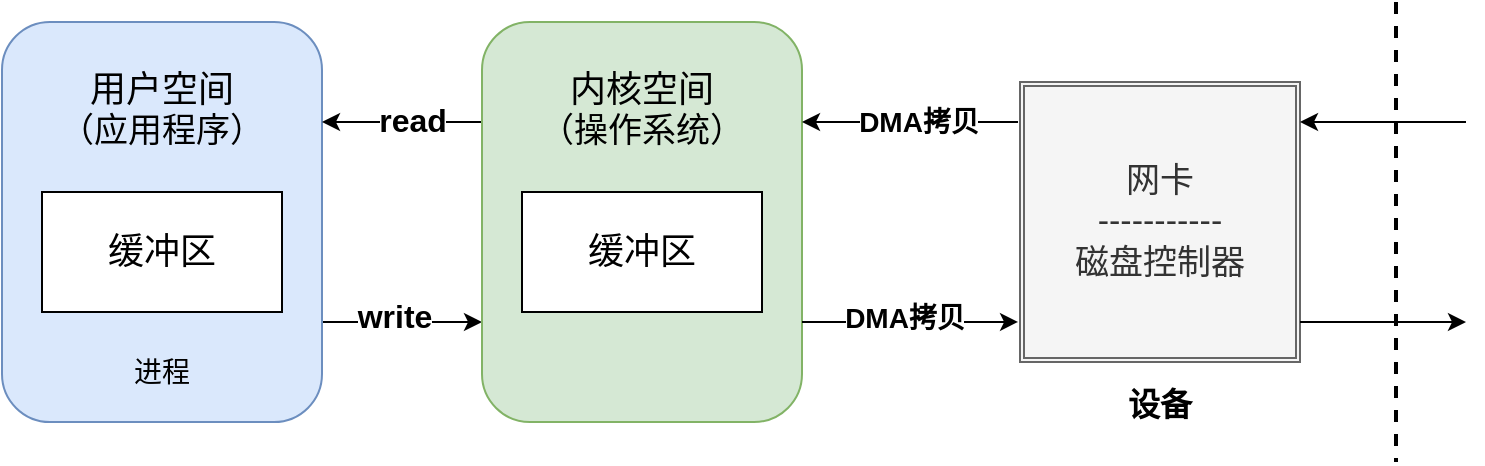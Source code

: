 <mxfile version="24.4.10" type="github">
  <diagram name="第 1 页" id="F8EUJ6ux7F7tLlqP0rrG">
    <mxGraphModel dx="964" dy="749" grid="1" gridSize="10" guides="1" tooltips="1" connect="1" arrows="1" fold="1" page="1" pageScale="1" pageWidth="827" pageHeight="1169" math="0" shadow="0">
      <root>
        <mxCell id="0" />
        <mxCell id="1" parent="0" />
        <mxCell id="jOjH2s--IJH2-tkYFPRQ-20" style="edgeStyle=orthogonalEdgeStyle;rounded=0;orthogonalLoop=1;jettySize=auto;html=1;exitX=1;exitY=0.75;exitDx=0;exitDy=0;entryX=0;entryY=0.75;entryDx=0;entryDy=0;" edge="1" parent="1" source="jOjH2s--IJH2-tkYFPRQ-2" target="jOjH2s--IJH2-tkYFPRQ-7">
          <mxGeometry relative="1" as="geometry" />
        </mxCell>
        <mxCell id="jOjH2s--IJH2-tkYFPRQ-21" value="&lt;font style=&quot;font-size: 16px;&quot;&gt;&lt;b&gt;write&lt;/b&gt;&lt;/font&gt;" style="edgeLabel;html=1;align=center;verticalAlign=middle;resizable=0;points=[];" vertex="1" connectable="0" parent="jOjH2s--IJH2-tkYFPRQ-20">
          <mxGeometry x="-0.1" y="3" relative="1" as="geometry">
            <mxPoint as="offset" />
          </mxGeometry>
        </mxCell>
        <mxCell id="jOjH2s--IJH2-tkYFPRQ-2" value="" style="rounded=1;whiteSpace=wrap;html=1;fillColor=#dae8fc;strokeColor=#6c8ebf;" vertex="1" parent="1">
          <mxGeometry x="40" y="120" width="160" height="200" as="geometry" />
        </mxCell>
        <mxCell id="jOjH2s--IJH2-tkYFPRQ-4" value="&lt;font style=&quot;font-size: 18px;&quot;&gt;缓冲区&lt;/font&gt;" style="rounded=0;whiteSpace=wrap;html=1;" vertex="1" parent="1">
          <mxGeometry x="60" y="205" width="120" height="60" as="geometry" />
        </mxCell>
        <mxCell id="jOjH2s--IJH2-tkYFPRQ-5" value="&lt;font style=&quot;font-size: 18px;&quot;&gt;用户空间&lt;/font&gt;&lt;div&gt;&lt;font style=&quot;font-size: 17px;&quot;&gt;（应用程序）&lt;/font&gt;&lt;/div&gt;" style="text;strokeColor=none;align=center;fillColor=none;html=1;verticalAlign=middle;whiteSpace=wrap;rounded=0;" vertex="1" parent="1">
          <mxGeometry x="50" y="144" width="140" height="40" as="geometry" />
        </mxCell>
        <mxCell id="jOjH2s--IJH2-tkYFPRQ-6" value="&lt;font style=&quot;font-size: 14px;&quot;&gt;进程&lt;/font&gt;" style="text;strokeColor=none;align=center;fillColor=none;html=1;verticalAlign=middle;whiteSpace=wrap;rounded=0;" vertex="1" parent="1">
          <mxGeometry x="90" y="280" width="60" height="30" as="geometry" />
        </mxCell>
        <mxCell id="jOjH2s--IJH2-tkYFPRQ-18" style="edgeStyle=orthogonalEdgeStyle;rounded=0;orthogonalLoop=1;jettySize=auto;html=1;exitX=0;exitY=0.25;exitDx=0;exitDy=0;entryX=1;entryY=0.25;entryDx=0;entryDy=0;" edge="1" parent="1" source="jOjH2s--IJH2-tkYFPRQ-7" target="jOjH2s--IJH2-tkYFPRQ-2">
          <mxGeometry relative="1" as="geometry" />
        </mxCell>
        <mxCell id="jOjH2s--IJH2-tkYFPRQ-19" value="&lt;font style=&quot;font-size: 16px;&quot;&gt;&lt;b&gt;read&lt;/b&gt;&lt;/font&gt;" style="edgeLabel;html=1;align=center;verticalAlign=middle;resizable=0;points=[];" vertex="1" connectable="0" parent="jOjH2s--IJH2-tkYFPRQ-18">
          <mxGeometry x="-0.125" y="-1" relative="1" as="geometry">
            <mxPoint as="offset" />
          </mxGeometry>
        </mxCell>
        <mxCell id="jOjH2s--IJH2-tkYFPRQ-7" value="" style="rounded=1;whiteSpace=wrap;html=1;fillColor=#d5e8d4;strokeColor=#82b366;" vertex="1" parent="1">
          <mxGeometry x="280" y="120" width="160" height="200" as="geometry" />
        </mxCell>
        <mxCell id="jOjH2s--IJH2-tkYFPRQ-8" value="&lt;font style=&quot;font-size: 18px;&quot;&gt;缓冲区&lt;/font&gt;" style="rounded=0;whiteSpace=wrap;html=1;" vertex="1" parent="1">
          <mxGeometry x="300" y="205" width="120" height="60" as="geometry" />
        </mxCell>
        <mxCell id="jOjH2s--IJH2-tkYFPRQ-9" value="&lt;font style=&quot;font-size: 18px;&quot;&gt;内核空间&lt;/font&gt;&lt;div&gt;&lt;font style=&quot;font-size: 17px;&quot;&gt;（操作系统）&lt;/font&gt;&lt;/div&gt;" style="text;strokeColor=none;align=center;fillColor=none;html=1;verticalAlign=middle;whiteSpace=wrap;rounded=0;" vertex="1" parent="1">
          <mxGeometry x="290" y="144" width="140" height="40" as="geometry" />
        </mxCell>
        <mxCell id="jOjH2s--IJH2-tkYFPRQ-17" value="&lt;font style=&quot;font-size: 17px;&quot;&gt;网卡&lt;/font&gt;&lt;div style=&quot;font-size: 17px;&quot;&gt;&lt;span style=&quot;background-color: initial;&quot;&gt;&lt;font style=&quot;font-size: 17px;&quot;&gt;-----------&lt;/font&gt;&lt;/span&gt;&lt;/div&gt;&lt;div style=&quot;font-size: 17px;&quot;&gt;&lt;span style=&quot;background-color: initial;&quot;&gt;&lt;font style=&quot;font-size: 17px;&quot;&gt;磁盘控制器&lt;/font&gt;&lt;/span&gt;&lt;/div&gt;" style="shape=ext;double=1;whiteSpace=wrap;html=1;aspect=fixed;fillColor=#f5f5f5;fontColor=#333333;strokeColor=#666666;" vertex="1" parent="1">
          <mxGeometry x="549" y="150" width="140" height="140" as="geometry" />
        </mxCell>
        <mxCell id="jOjH2s--IJH2-tkYFPRQ-23" style="edgeStyle=orthogonalEdgeStyle;rounded=0;orthogonalLoop=1;jettySize=auto;html=1;exitX=-0.007;exitY=0.143;exitDx=0;exitDy=0;entryX=1;entryY=0.25;entryDx=0;entryDy=0;exitPerimeter=0;" edge="1" parent="1" source="jOjH2s--IJH2-tkYFPRQ-17" target="jOjH2s--IJH2-tkYFPRQ-7">
          <mxGeometry relative="1" as="geometry" />
        </mxCell>
        <mxCell id="jOjH2s--IJH2-tkYFPRQ-25" value="&lt;font style=&quot;font-size: 14px;&quot;&gt;&lt;b&gt;DMA拷贝&lt;/b&gt;&lt;/font&gt;" style="edgeLabel;html=1;align=center;verticalAlign=middle;resizable=0;points=[];" vertex="1" connectable="0" parent="jOjH2s--IJH2-tkYFPRQ-23">
          <mxGeometry x="-0.063" relative="1" as="geometry">
            <mxPoint as="offset" />
          </mxGeometry>
        </mxCell>
        <mxCell id="jOjH2s--IJH2-tkYFPRQ-24" style="edgeStyle=orthogonalEdgeStyle;rounded=0;orthogonalLoop=1;jettySize=auto;html=1;exitX=1;exitY=0.75;exitDx=0;exitDy=0;entryX=-0.007;entryY=0.857;entryDx=0;entryDy=0;entryPerimeter=0;" edge="1" parent="1" source="jOjH2s--IJH2-tkYFPRQ-7" target="jOjH2s--IJH2-tkYFPRQ-17">
          <mxGeometry relative="1" as="geometry" />
        </mxCell>
        <mxCell id="jOjH2s--IJH2-tkYFPRQ-26" value="&lt;b style=&quot;font-size: 14px;&quot;&gt;&lt;font style=&quot;font-size: 14px;&quot;&gt;DMA拷贝&lt;/font&gt;&lt;/b&gt;" style="edgeLabel;html=1;align=center;verticalAlign=middle;resizable=0;points=[];fontSize=14;" vertex="1" connectable="0" parent="jOjH2s--IJH2-tkYFPRQ-24">
          <mxGeometry x="-0.052" y="2" relative="1" as="geometry">
            <mxPoint as="offset" />
          </mxGeometry>
        </mxCell>
        <mxCell id="jOjH2s--IJH2-tkYFPRQ-27" style="edgeStyle=orthogonalEdgeStyle;rounded=0;orthogonalLoop=1;jettySize=auto;html=1;entryX=1;entryY=0.25;entryDx=0;entryDy=0;" edge="1" parent="1">
          <mxGeometry relative="1" as="geometry">
            <mxPoint x="772" y="170" as="sourcePoint" />
            <mxPoint x="689" y="170" as="targetPoint" />
          </mxGeometry>
        </mxCell>
        <mxCell id="jOjH2s--IJH2-tkYFPRQ-30" style="edgeStyle=orthogonalEdgeStyle;rounded=0;orthogonalLoop=1;jettySize=auto;html=1;entryX=1;entryY=0.25;entryDx=0;entryDy=0;" edge="1" parent="1">
          <mxGeometry relative="1" as="geometry">
            <mxPoint x="689" y="270" as="sourcePoint" />
            <mxPoint x="772" y="270" as="targetPoint" />
          </mxGeometry>
        </mxCell>
        <mxCell id="jOjH2s--IJH2-tkYFPRQ-31" value="&lt;font size=&quot;1&quot; style=&quot;&quot;&gt;&lt;b style=&quot;font-size: 16px;&quot;&gt;设备&lt;/b&gt;&lt;/font&gt;" style="text;strokeColor=none;align=center;fillColor=none;html=1;verticalAlign=middle;whiteSpace=wrap;rounded=0;" vertex="1" parent="1">
          <mxGeometry x="589" y="296" width="60" height="30" as="geometry" />
        </mxCell>
        <mxCell id="jOjH2s--IJH2-tkYFPRQ-33" value="" style="line;strokeWidth=2;direction=south;html=1;dashed=1;" vertex="1" parent="1">
          <mxGeometry x="732" y="110" width="10" height="230" as="geometry" />
        </mxCell>
      </root>
    </mxGraphModel>
  </diagram>
</mxfile>
